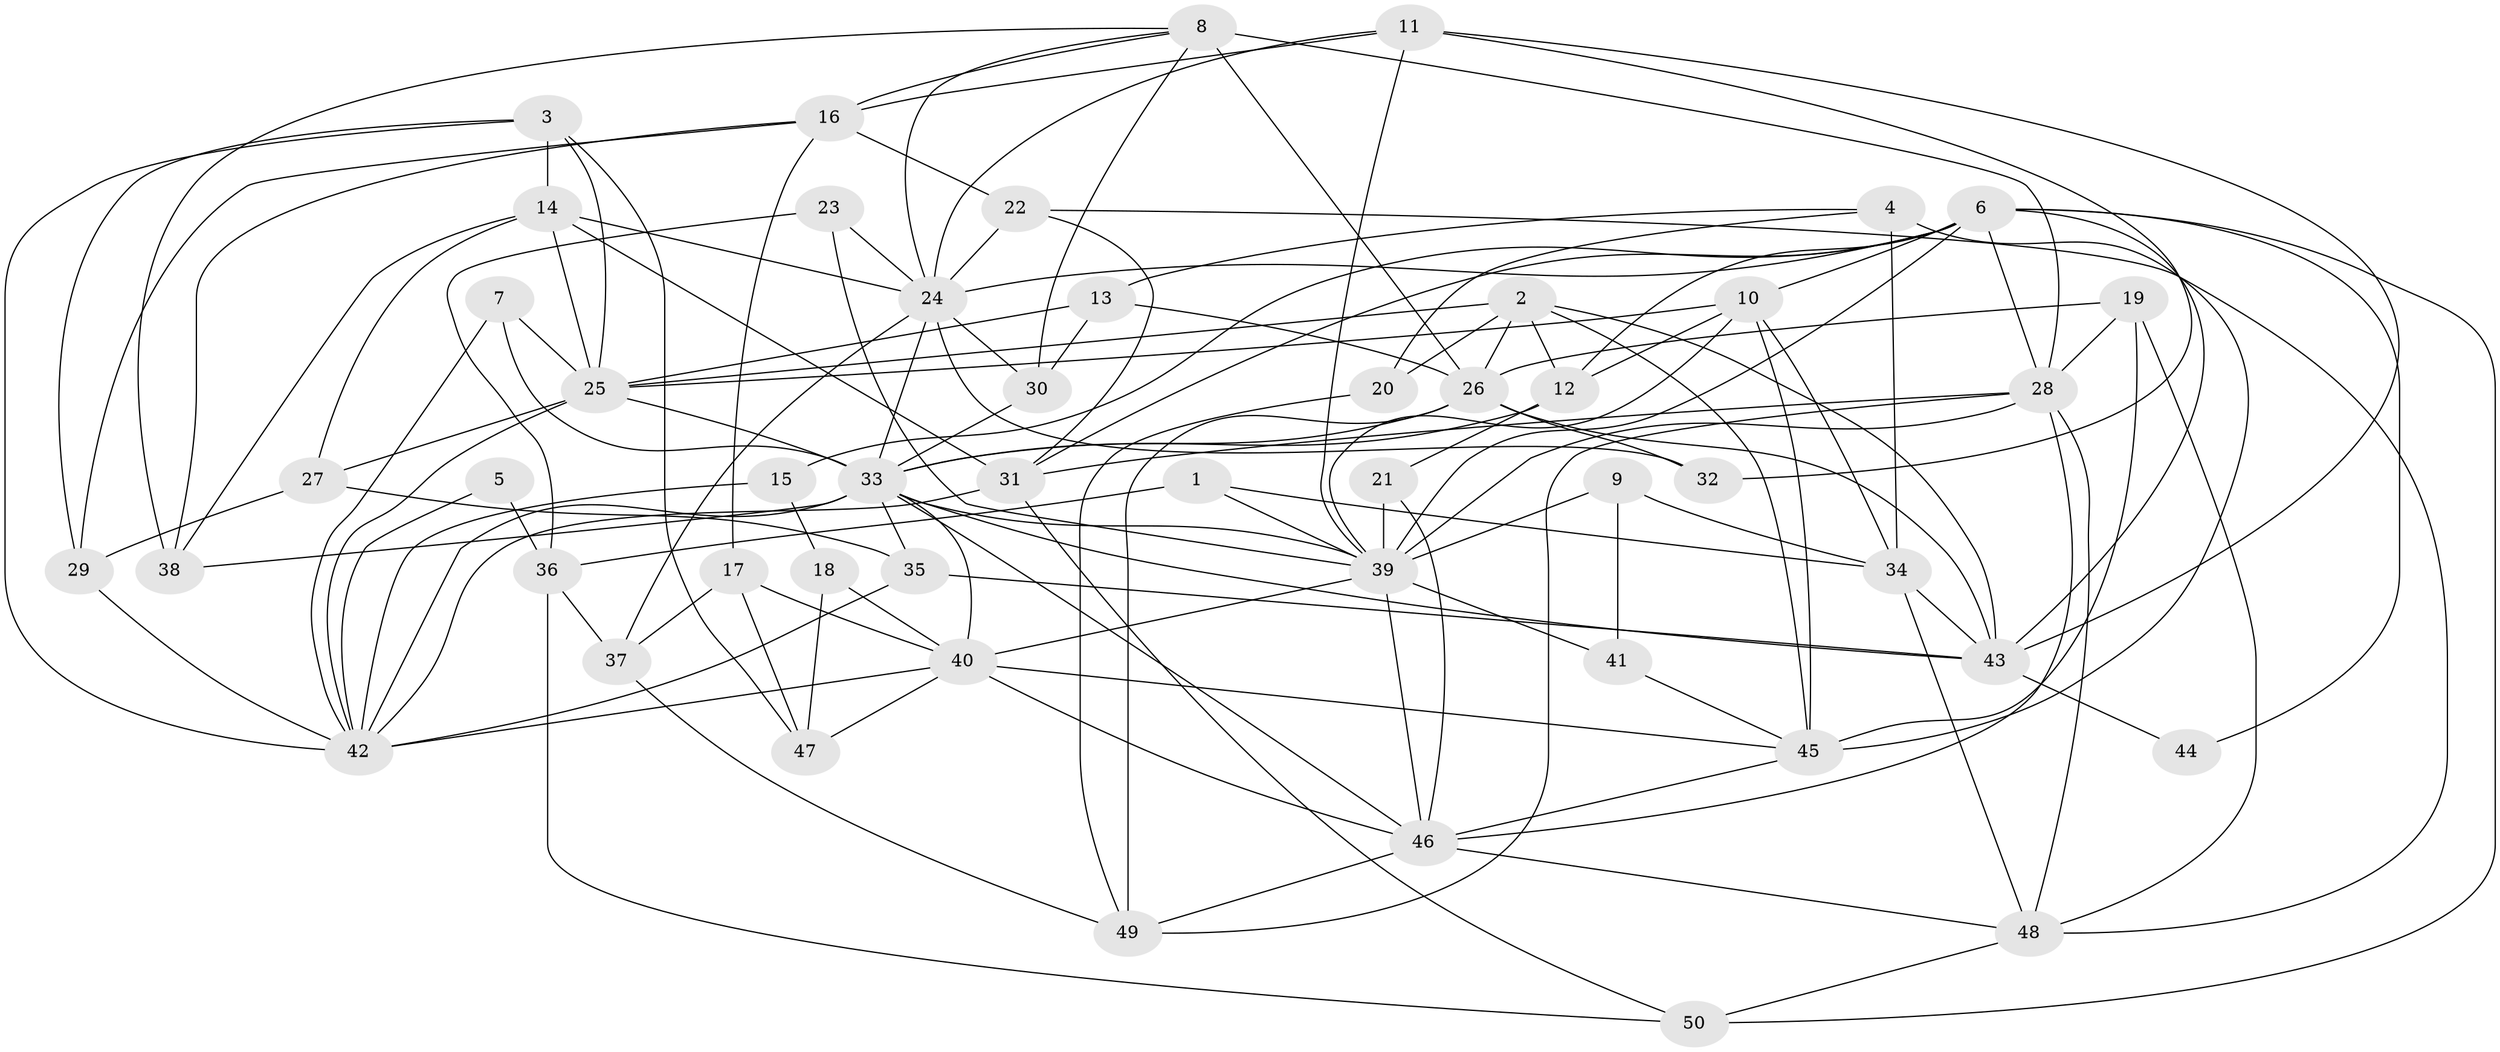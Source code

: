 // original degree distribution, {4: 0.19, 3: 0.28, 2: 0.16, 5: 0.22, 7: 0.08, 6: 0.07}
// Generated by graph-tools (version 1.1) at 2025/37/03/04/25 23:37:07]
// undirected, 50 vertices, 135 edges
graph export_dot {
  node [color=gray90,style=filled];
  1;
  2;
  3;
  4;
  5;
  6;
  7;
  8;
  9;
  10;
  11;
  12;
  13;
  14;
  15;
  16;
  17;
  18;
  19;
  20;
  21;
  22;
  23;
  24;
  25;
  26;
  27;
  28;
  29;
  30;
  31;
  32;
  33;
  34;
  35;
  36;
  37;
  38;
  39;
  40;
  41;
  42;
  43;
  44;
  45;
  46;
  47;
  48;
  49;
  50;
  1 -- 34 [weight=1.0];
  1 -- 36 [weight=1.0];
  1 -- 39 [weight=1.0];
  2 -- 12 [weight=1.0];
  2 -- 20 [weight=1.0];
  2 -- 25 [weight=1.0];
  2 -- 26 [weight=1.0];
  2 -- 43 [weight=1.0];
  2 -- 45 [weight=1.0];
  3 -- 14 [weight=1.0];
  3 -- 25 [weight=1.0];
  3 -- 29 [weight=1.0];
  3 -- 42 [weight=1.0];
  3 -- 47 [weight=1.0];
  4 -- 13 [weight=1.0];
  4 -- 20 [weight=1.0];
  4 -- 34 [weight=1.0];
  4 -- 45 [weight=2.0];
  5 -- 36 [weight=1.0];
  5 -- 42 [weight=1.0];
  6 -- 10 [weight=1.0];
  6 -- 12 [weight=1.0];
  6 -- 15 [weight=1.0];
  6 -- 24 [weight=1.0];
  6 -- 28 [weight=1.0];
  6 -- 31 [weight=1.0];
  6 -- 39 [weight=1.0];
  6 -- 43 [weight=1.0];
  6 -- 44 [weight=1.0];
  6 -- 50 [weight=2.0];
  7 -- 25 [weight=1.0];
  7 -- 33 [weight=2.0];
  7 -- 42 [weight=1.0];
  8 -- 16 [weight=1.0];
  8 -- 24 [weight=1.0];
  8 -- 26 [weight=2.0];
  8 -- 28 [weight=2.0];
  8 -- 30 [weight=1.0];
  8 -- 38 [weight=1.0];
  9 -- 34 [weight=1.0];
  9 -- 39 [weight=1.0];
  9 -- 41 [weight=1.0];
  10 -- 12 [weight=1.0];
  10 -- 25 [weight=1.0];
  10 -- 34 [weight=1.0];
  10 -- 39 [weight=1.0];
  10 -- 45 [weight=1.0];
  11 -- 16 [weight=1.0];
  11 -- 24 [weight=1.0];
  11 -- 32 [weight=1.0];
  11 -- 39 [weight=1.0];
  11 -- 43 [weight=1.0];
  12 -- 21 [weight=1.0];
  12 -- 33 [weight=1.0];
  13 -- 25 [weight=2.0];
  13 -- 26 [weight=2.0];
  13 -- 30 [weight=1.0];
  14 -- 24 [weight=1.0];
  14 -- 25 [weight=1.0];
  14 -- 27 [weight=1.0];
  14 -- 31 [weight=1.0];
  14 -- 38 [weight=1.0];
  15 -- 18 [weight=1.0];
  15 -- 42 [weight=1.0];
  16 -- 17 [weight=1.0];
  16 -- 22 [weight=2.0];
  16 -- 29 [weight=1.0];
  16 -- 38 [weight=1.0];
  17 -- 37 [weight=1.0];
  17 -- 40 [weight=1.0];
  17 -- 47 [weight=1.0];
  18 -- 40 [weight=1.0];
  18 -- 47 [weight=1.0];
  19 -- 26 [weight=1.0];
  19 -- 28 [weight=1.0];
  19 -- 45 [weight=1.0];
  19 -- 48 [weight=1.0];
  20 -- 49 [weight=1.0];
  21 -- 39 [weight=2.0];
  21 -- 46 [weight=1.0];
  22 -- 24 [weight=1.0];
  22 -- 31 [weight=1.0];
  22 -- 48 [weight=1.0];
  23 -- 24 [weight=1.0];
  23 -- 36 [weight=1.0];
  23 -- 39 [weight=1.0];
  24 -- 30 [weight=1.0];
  24 -- 32 [weight=1.0];
  24 -- 33 [weight=1.0];
  24 -- 37 [weight=1.0];
  25 -- 27 [weight=2.0];
  25 -- 33 [weight=1.0];
  25 -- 42 [weight=1.0];
  26 -- 32 [weight=1.0];
  26 -- 33 [weight=1.0];
  26 -- 43 [weight=1.0];
  26 -- 49 [weight=1.0];
  27 -- 29 [weight=1.0];
  27 -- 35 [weight=1.0];
  28 -- 31 [weight=1.0];
  28 -- 39 [weight=1.0];
  28 -- 46 [weight=1.0];
  28 -- 48 [weight=1.0];
  28 -- 49 [weight=1.0];
  29 -- 42 [weight=1.0];
  30 -- 33 [weight=1.0];
  31 -- 42 [weight=1.0];
  31 -- 50 [weight=1.0];
  33 -- 35 [weight=1.0];
  33 -- 38 [weight=1.0];
  33 -- 39 [weight=1.0];
  33 -- 40 [weight=2.0];
  33 -- 42 [weight=1.0];
  33 -- 43 [weight=1.0];
  33 -- 46 [weight=1.0];
  34 -- 43 [weight=1.0];
  34 -- 48 [weight=1.0];
  35 -- 42 [weight=1.0];
  35 -- 43 [weight=1.0];
  36 -- 37 [weight=1.0];
  36 -- 50 [weight=2.0];
  37 -- 49 [weight=1.0];
  39 -- 40 [weight=1.0];
  39 -- 41 [weight=1.0];
  39 -- 46 [weight=1.0];
  40 -- 42 [weight=1.0];
  40 -- 45 [weight=1.0];
  40 -- 46 [weight=1.0];
  40 -- 47 [weight=1.0];
  41 -- 45 [weight=1.0];
  43 -- 44 [weight=2.0];
  45 -- 46 [weight=1.0];
  46 -- 48 [weight=1.0];
  46 -- 49 [weight=1.0];
  48 -- 50 [weight=1.0];
}
